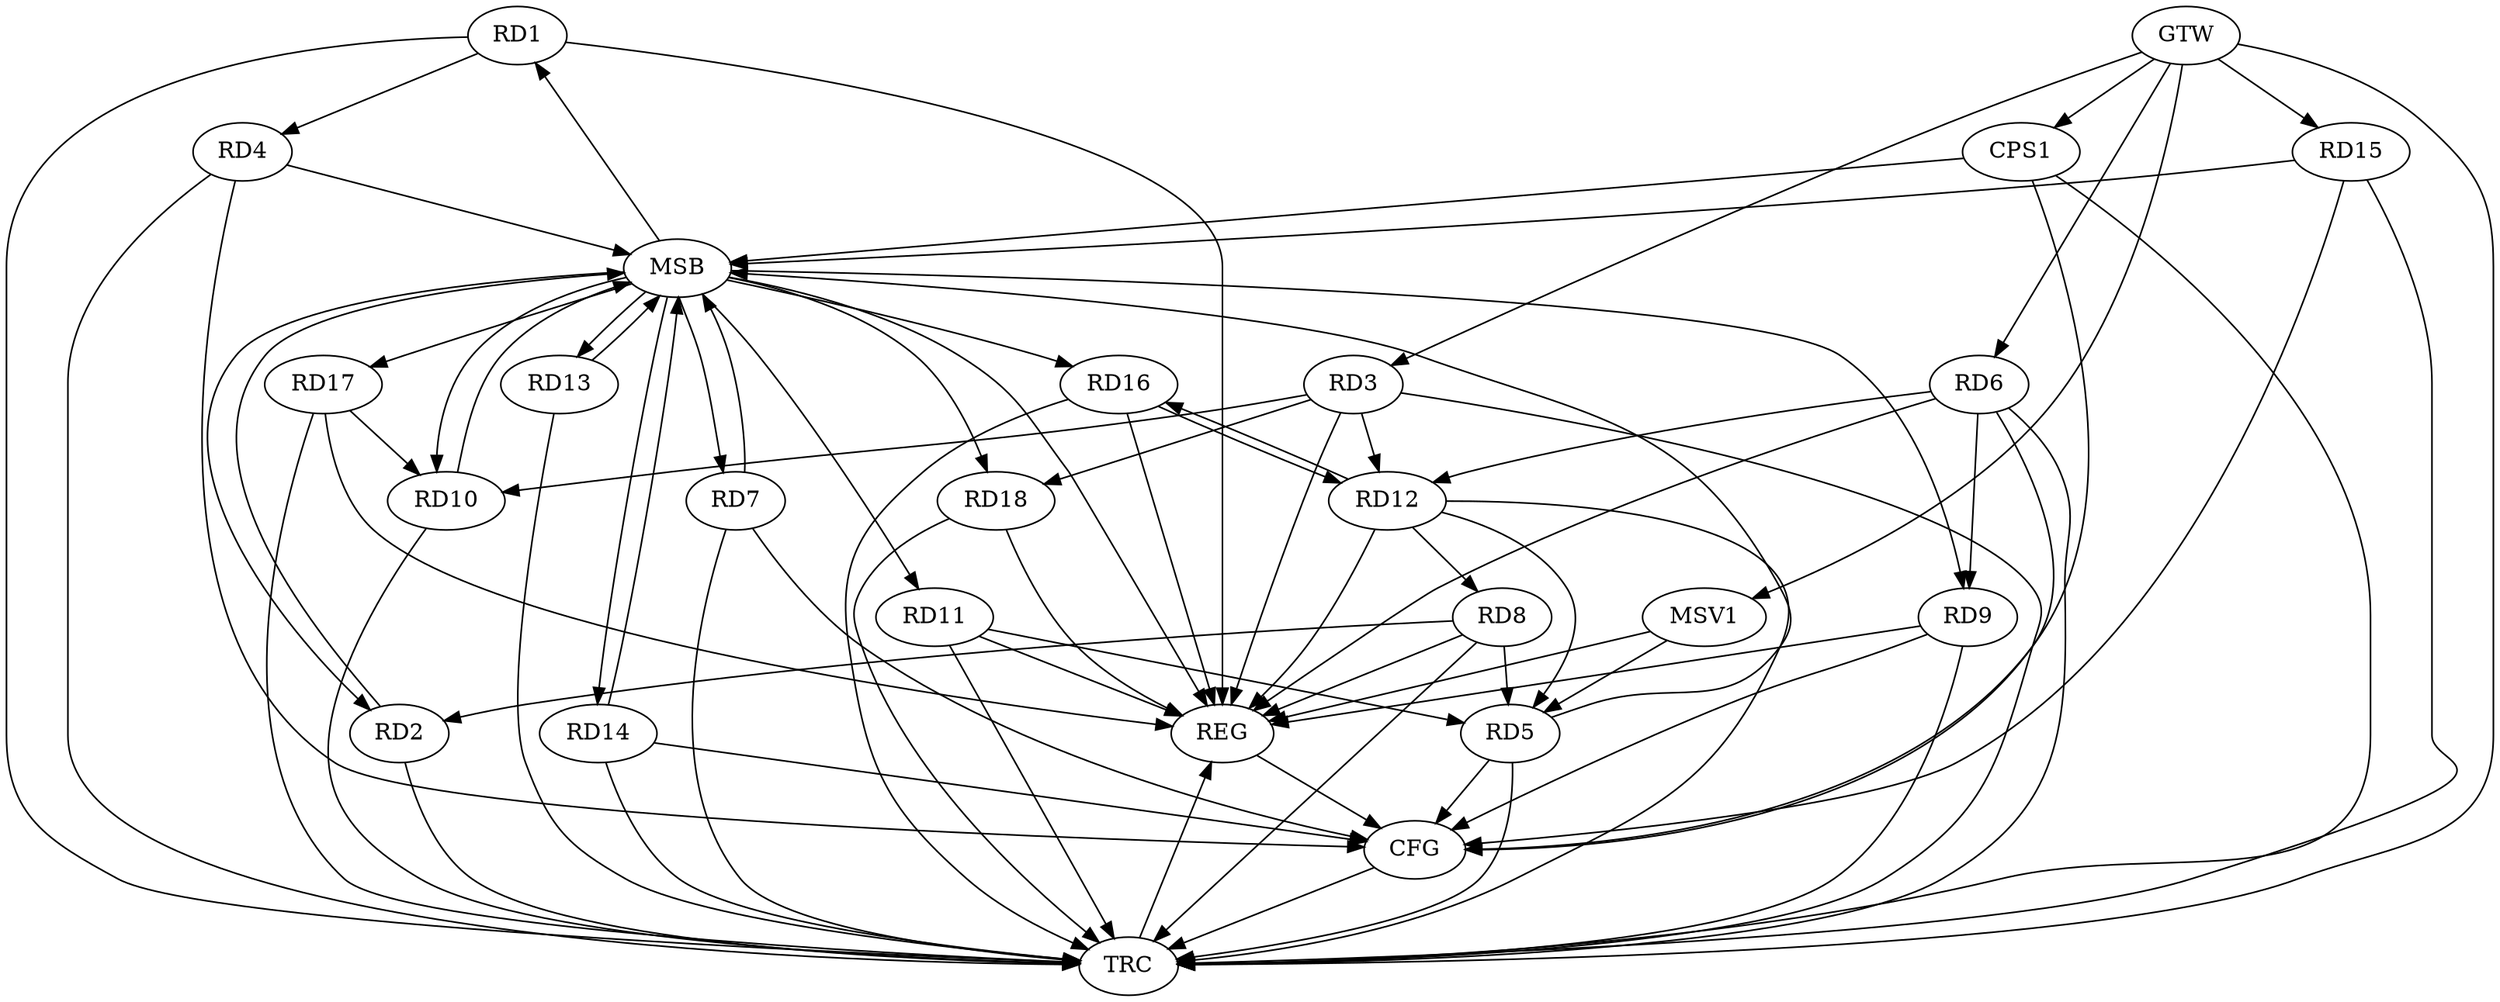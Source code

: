 strict digraph G {
  RD1 [ label="RD1" ];
  RD2 [ label="RD2" ];
  RD3 [ label="RD3" ];
  RD4 [ label="RD4" ];
  RD5 [ label="RD5" ];
  RD6 [ label="RD6" ];
  RD7 [ label="RD7" ];
  RD8 [ label="RD8" ];
  RD9 [ label="RD9" ];
  RD10 [ label="RD10" ];
  RD11 [ label="RD11" ];
  RD12 [ label="RD12" ];
  RD13 [ label="RD13" ];
  RD14 [ label="RD14" ];
  RD15 [ label="RD15" ];
  RD16 [ label="RD16" ];
  RD17 [ label="RD17" ];
  RD18 [ label="RD18" ];
  CPS1 [ label="CPS1" ];
  GTW [ label="GTW" ];
  REG [ label="REG" ];
  MSB [ label="MSB" ];
  CFG [ label="CFG" ];
  TRC [ label="TRC" ];
  MSV1 [ label="MSV1" ];
  RD1 -> RD4;
  RD8 -> RD2;
  RD3 -> RD10;
  RD3 -> RD12;
  RD3 -> RD18;
  RD8 -> RD5;
  RD11 -> RD5;
  RD12 -> RD5;
  RD6 -> RD9;
  RD6 -> RD12;
  RD12 -> RD8;
  RD17 -> RD10;
  RD12 -> RD16;
  RD16 -> RD12;
  GTW -> RD3;
  GTW -> RD6;
  GTW -> RD15;
  GTW -> CPS1;
  RD1 -> REG;
  RD3 -> REG;
  RD6 -> REG;
  RD8 -> REG;
  RD9 -> REG;
  RD11 -> REG;
  RD12 -> REG;
  RD16 -> REG;
  RD17 -> REG;
  RD18 -> REG;
  RD2 -> MSB;
  MSB -> RD10;
  MSB -> REG;
  RD4 -> MSB;
  MSB -> RD7;
  MSB -> RD17;
  RD5 -> MSB;
  MSB -> RD13;
  MSB -> RD14;
  RD7 -> MSB;
  MSB -> RD16;
  RD10 -> MSB;
  MSB -> RD9;
  RD13 -> MSB;
  MSB -> RD1;
  MSB -> RD2;
  MSB -> RD18;
  RD14 -> MSB;
  RD15 -> MSB;
  CPS1 -> MSB;
  MSB -> RD11;
  RD15 -> CFG;
  RD14 -> CFG;
  RD4 -> CFG;
  RD7 -> CFG;
  CPS1 -> CFG;
  RD5 -> CFG;
  RD9 -> CFG;
  RD6 -> CFG;
  REG -> CFG;
  RD1 -> TRC;
  RD2 -> TRC;
  RD3 -> TRC;
  RD4 -> TRC;
  RD5 -> TRC;
  RD6 -> TRC;
  RD7 -> TRC;
  RD8 -> TRC;
  RD9 -> TRC;
  RD10 -> TRC;
  RD11 -> TRC;
  RD12 -> TRC;
  RD13 -> TRC;
  RD14 -> TRC;
  RD15 -> TRC;
  RD16 -> TRC;
  RD17 -> TRC;
  RD18 -> TRC;
  CPS1 -> TRC;
  GTW -> TRC;
  CFG -> TRC;
  TRC -> REG;
  MSV1 -> RD5;
  GTW -> MSV1;
  MSV1 -> REG;
}
